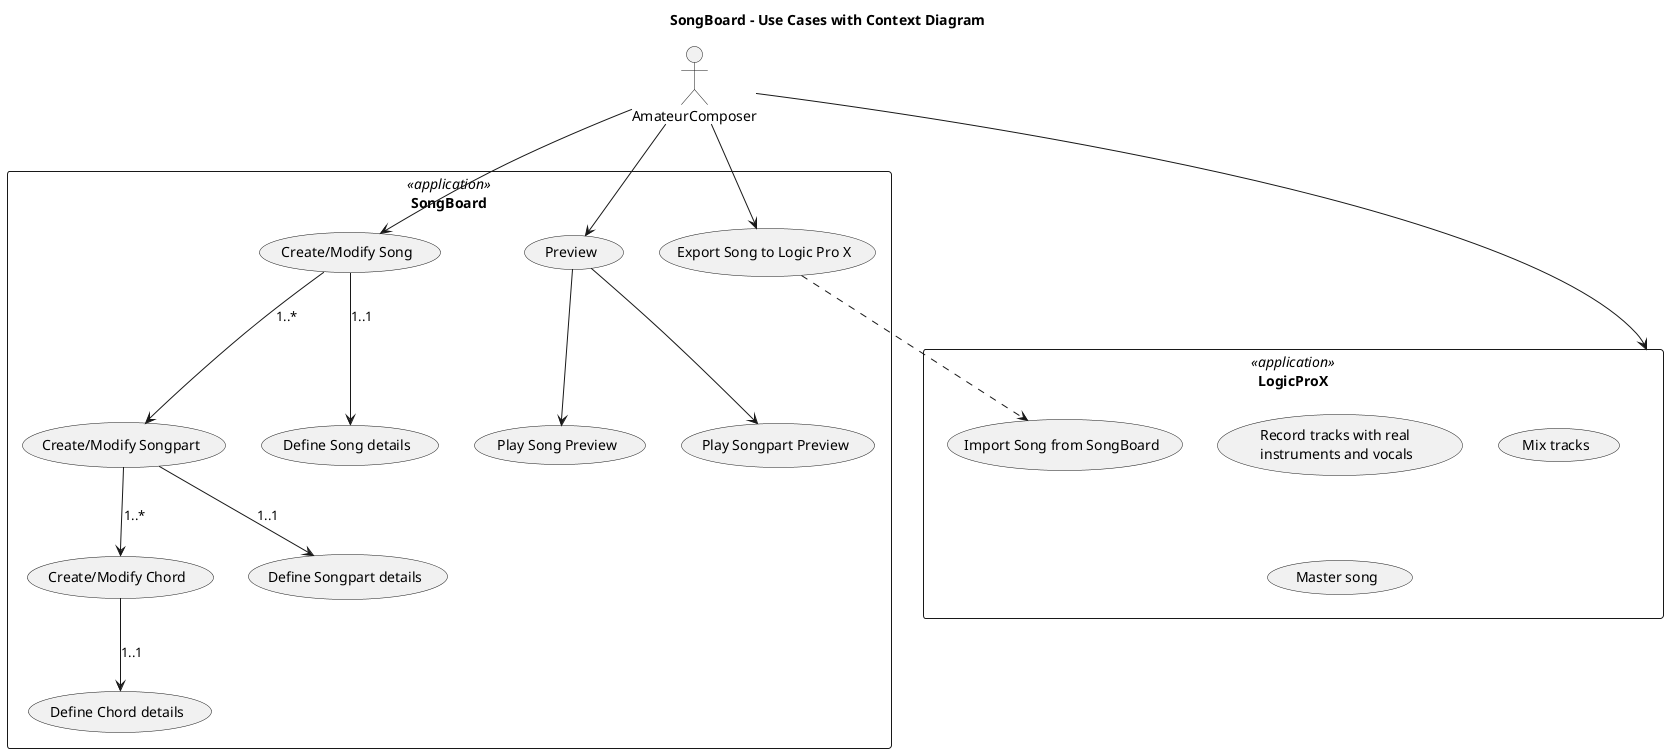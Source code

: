 @startuml

title SongBoard - Use Cases with Context Diagram


rectangle SongBoard <<application>> {
    (Create/Modify Song) as song
    (Preview) as prv
    (Play Song Preview) as spv
    (Create/Modify Songpart) as sp
    (Play Songpart Preview) as spp
    (Create/Modify Chord) as ch
    (Define Song details) as sd
    (Define Songpart details) as spd
    (Define Chord details) as chd
    (Export Song to Logic Pro X) as expo
}

rectangle LogicProX <<application>> {
    (Import Song from SongBoard) as impo
    (Record tracks with real \ninstruments and vocals)
    (Mix tracks)
    (Master song)
}


:AmateurComposer:

AmateurComposer --> prv
AmateurComposer --> song
AmateurComposer --> expo
AmateurComposer --> LogicProX

song-->sp : 1..*
song-->sd : 1..1
sp-->ch : 1..*
sp-->spd: 1..1
ch-->chd : 1..1
expo ..> impo
prv-->spp
prv-->spv

@enduml
